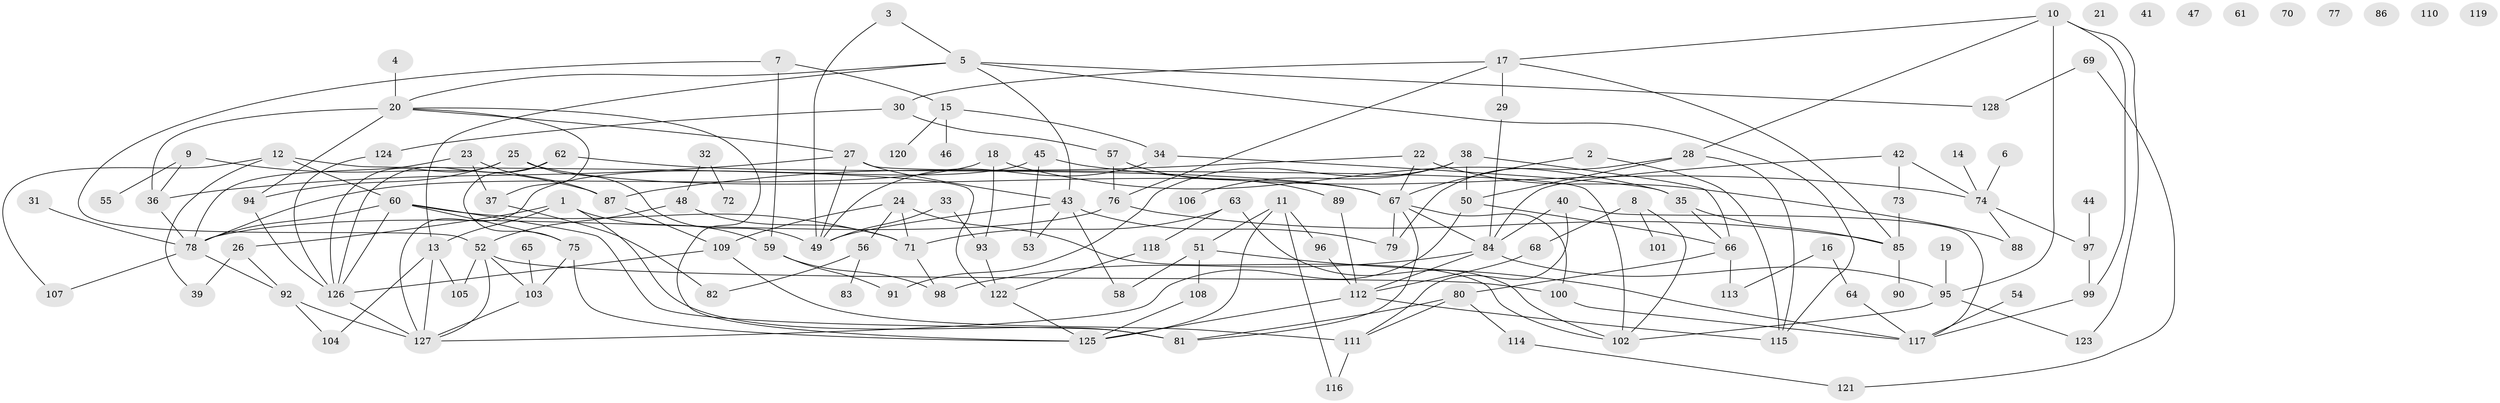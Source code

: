 // Generated by graph-tools (version 1.1) at 2025/25/03/09/25 03:25:16]
// undirected, 128 vertices, 195 edges
graph export_dot {
graph [start="1"]
  node [color=gray90,style=filled];
  1;
  2;
  3;
  4;
  5;
  6;
  7;
  8;
  9;
  10;
  11;
  12;
  13;
  14;
  15;
  16;
  17;
  18;
  19;
  20;
  21;
  22;
  23;
  24;
  25;
  26;
  27;
  28;
  29;
  30;
  31;
  32;
  33;
  34;
  35;
  36;
  37;
  38;
  39;
  40;
  41;
  42;
  43;
  44;
  45;
  46;
  47;
  48;
  49;
  50;
  51;
  52;
  53;
  54;
  55;
  56;
  57;
  58;
  59;
  60;
  61;
  62;
  63;
  64;
  65;
  66;
  67;
  68;
  69;
  70;
  71;
  72;
  73;
  74;
  75;
  76;
  77;
  78;
  79;
  80;
  81;
  82;
  83;
  84;
  85;
  86;
  87;
  88;
  89;
  90;
  91;
  92;
  93;
  94;
  95;
  96;
  97;
  98;
  99;
  100;
  101;
  102;
  103;
  104;
  105;
  106;
  107;
  108;
  109;
  110;
  111;
  112;
  113;
  114;
  115;
  116;
  117;
  118;
  119;
  120;
  121;
  122;
  123;
  124;
  125;
  126;
  127;
  128;
  1 -- 13;
  1 -- 26;
  1 -- 59;
  1 -- 81;
  2 -- 67;
  2 -- 115;
  3 -- 5;
  3 -- 49;
  4 -- 20;
  5 -- 13;
  5 -- 20;
  5 -- 43;
  5 -- 115;
  5 -- 128;
  6 -- 74;
  7 -- 15;
  7 -- 52;
  7 -- 59;
  8 -- 68;
  8 -- 101;
  8 -- 102;
  9 -- 36;
  9 -- 55;
  9 -- 87;
  10 -- 17;
  10 -- 28;
  10 -- 95;
  10 -- 99;
  10 -- 123;
  11 -- 51;
  11 -- 96;
  11 -- 116;
  11 -- 125;
  12 -- 39;
  12 -- 60;
  12 -- 107;
  12 -- 122;
  13 -- 104;
  13 -- 105;
  13 -- 127;
  14 -- 74;
  15 -- 34;
  15 -- 46;
  15 -- 120;
  16 -- 64;
  16 -- 113;
  17 -- 29;
  17 -- 30;
  17 -- 76;
  17 -- 85;
  18 -- 35;
  18 -- 78;
  18 -- 93;
  19 -- 95;
  20 -- 27;
  20 -- 36;
  20 -- 37;
  20 -- 94;
  20 -- 125;
  22 -- 67;
  22 -- 87;
  22 -- 88;
  23 -- 37;
  23 -- 78;
  23 -- 87;
  24 -- 56;
  24 -- 71;
  24 -- 102;
  24 -- 109;
  25 -- 49;
  25 -- 67;
  25 -- 94;
  25 -- 126;
  26 -- 39;
  26 -- 92;
  27 -- 36;
  27 -- 43;
  27 -- 49;
  27 -- 102;
  28 -- 50;
  28 -- 79;
  28 -- 115;
  29 -- 84;
  30 -- 57;
  30 -- 124;
  31 -- 78;
  32 -- 48;
  32 -- 72;
  33 -- 49;
  33 -- 93;
  34 -- 35;
  34 -- 49;
  35 -- 66;
  35 -- 85;
  36 -- 78;
  37 -- 82;
  38 -- 50;
  38 -- 66;
  38 -- 91;
  38 -- 106;
  40 -- 84;
  40 -- 111;
  40 -- 117;
  42 -- 73;
  42 -- 74;
  42 -- 84;
  43 -- 49;
  43 -- 53;
  43 -- 58;
  43 -- 79;
  44 -- 97;
  45 -- 53;
  45 -- 74;
  45 -- 127;
  48 -- 52;
  48 -- 71;
  50 -- 66;
  50 -- 127;
  51 -- 58;
  51 -- 108;
  51 -- 117;
  52 -- 100;
  52 -- 103;
  52 -- 105;
  52 -- 127;
  54 -- 117;
  56 -- 82;
  56 -- 83;
  57 -- 76;
  57 -- 89;
  59 -- 91;
  59 -- 98;
  60 -- 71;
  60 -- 75;
  60 -- 78;
  60 -- 81;
  60 -- 126;
  62 -- 67;
  62 -- 75;
  62 -- 126;
  63 -- 71;
  63 -- 102;
  63 -- 118;
  64 -- 117;
  65 -- 103;
  66 -- 80;
  66 -- 113;
  67 -- 79;
  67 -- 81;
  67 -- 84;
  67 -- 100;
  68 -- 112;
  69 -- 121;
  69 -- 128;
  71 -- 98;
  73 -- 85;
  74 -- 88;
  74 -- 97;
  75 -- 103;
  75 -- 125;
  76 -- 78;
  76 -- 85;
  78 -- 92;
  78 -- 107;
  80 -- 81;
  80 -- 111;
  80 -- 114;
  84 -- 95;
  84 -- 98;
  84 -- 112;
  85 -- 90;
  87 -- 109;
  89 -- 112;
  92 -- 104;
  92 -- 127;
  93 -- 122;
  94 -- 126;
  95 -- 102;
  95 -- 123;
  96 -- 112;
  97 -- 99;
  99 -- 117;
  100 -- 117;
  103 -- 127;
  108 -- 125;
  109 -- 111;
  109 -- 126;
  111 -- 116;
  112 -- 115;
  112 -- 125;
  114 -- 121;
  118 -- 122;
  122 -- 125;
  124 -- 126;
  126 -- 127;
}
